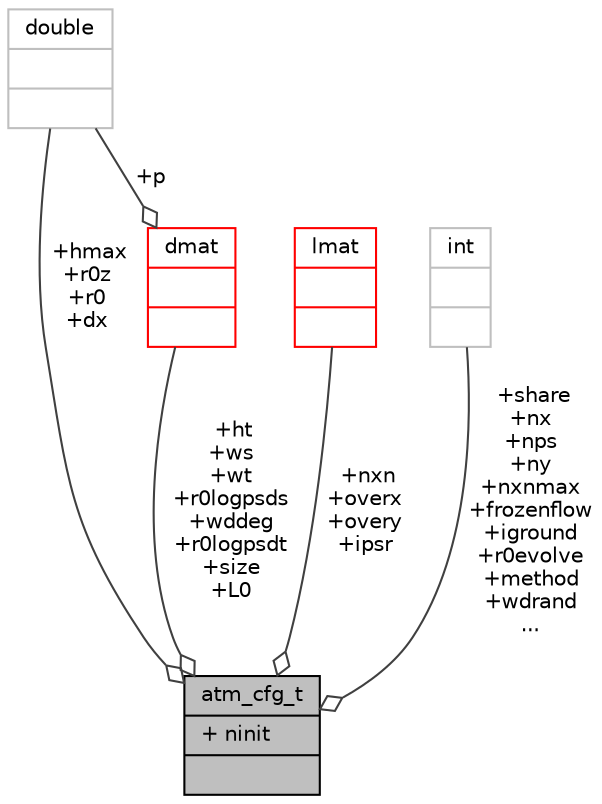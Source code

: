 digraph "atm_cfg_t"
{
 // INTERACTIVE_SVG=YES
  bgcolor="transparent";
  edge [fontname="Helvetica",fontsize="10",labelfontname="Helvetica",labelfontsize="10"];
  node [fontname="Helvetica",fontsize="10",shape=record];
  Node1 [label="{atm_cfg_t\n|+ ninit\l|}",height=0.2,width=0.4,color="black", fillcolor="grey75", style="filled", fontcolor="black"];
  Node2 -> Node1 [color="grey25",fontsize="10",style="solid",label=" +hmax\n+r0z\n+r0\n+dx" ,arrowhead="odiamond",fontname="Helvetica"];
  Node2 [label="{double\n||}",height=0.2,width=0.4,color="grey75"];
  Node3 -> Node1 [color="grey25",fontsize="10",style="solid",label=" +nxn\n+overx\n+overy\n+ipsr" ,arrowhead="odiamond",fontname="Helvetica"];
  Node3 [label="{lmat\n||}",height=0.2,width=0.4,color="red",URL="$type_8h.html#structlmat"];
  Node6 -> Node1 [color="grey25",fontsize="10",style="solid",label=" +share\n+nx\n+nps\n+ny\n+nxnmax\n+frozenflow\n+iground\n+r0evolve\n+method\n+wdrand\n..." ,arrowhead="odiamond",fontname="Helvetica"];
  Node6 [label="{int\n||}",height=0.2,width=0.4,color="grey75"];
  Node15 -> Node1 [color="grey25",fontsize="10",style="solid",label=" +ht\n+ws\n+wt\n+r0logpsds\n+wddeg\n+r0logpsdt\n+size\n+L0" ,arrowhead="odiamond",fontname="Helvetica"];
  Node15 [label="{dmat\n||}",height=0.2,width=0.4,color="red",URL="$type_8h.html#structdmat"];
  Node2 -> Node15 [color="grey25",fontsize="10",style="solid",label=" +p" ,arrowhead="odiamond",fontname="Helvetica"];
}
